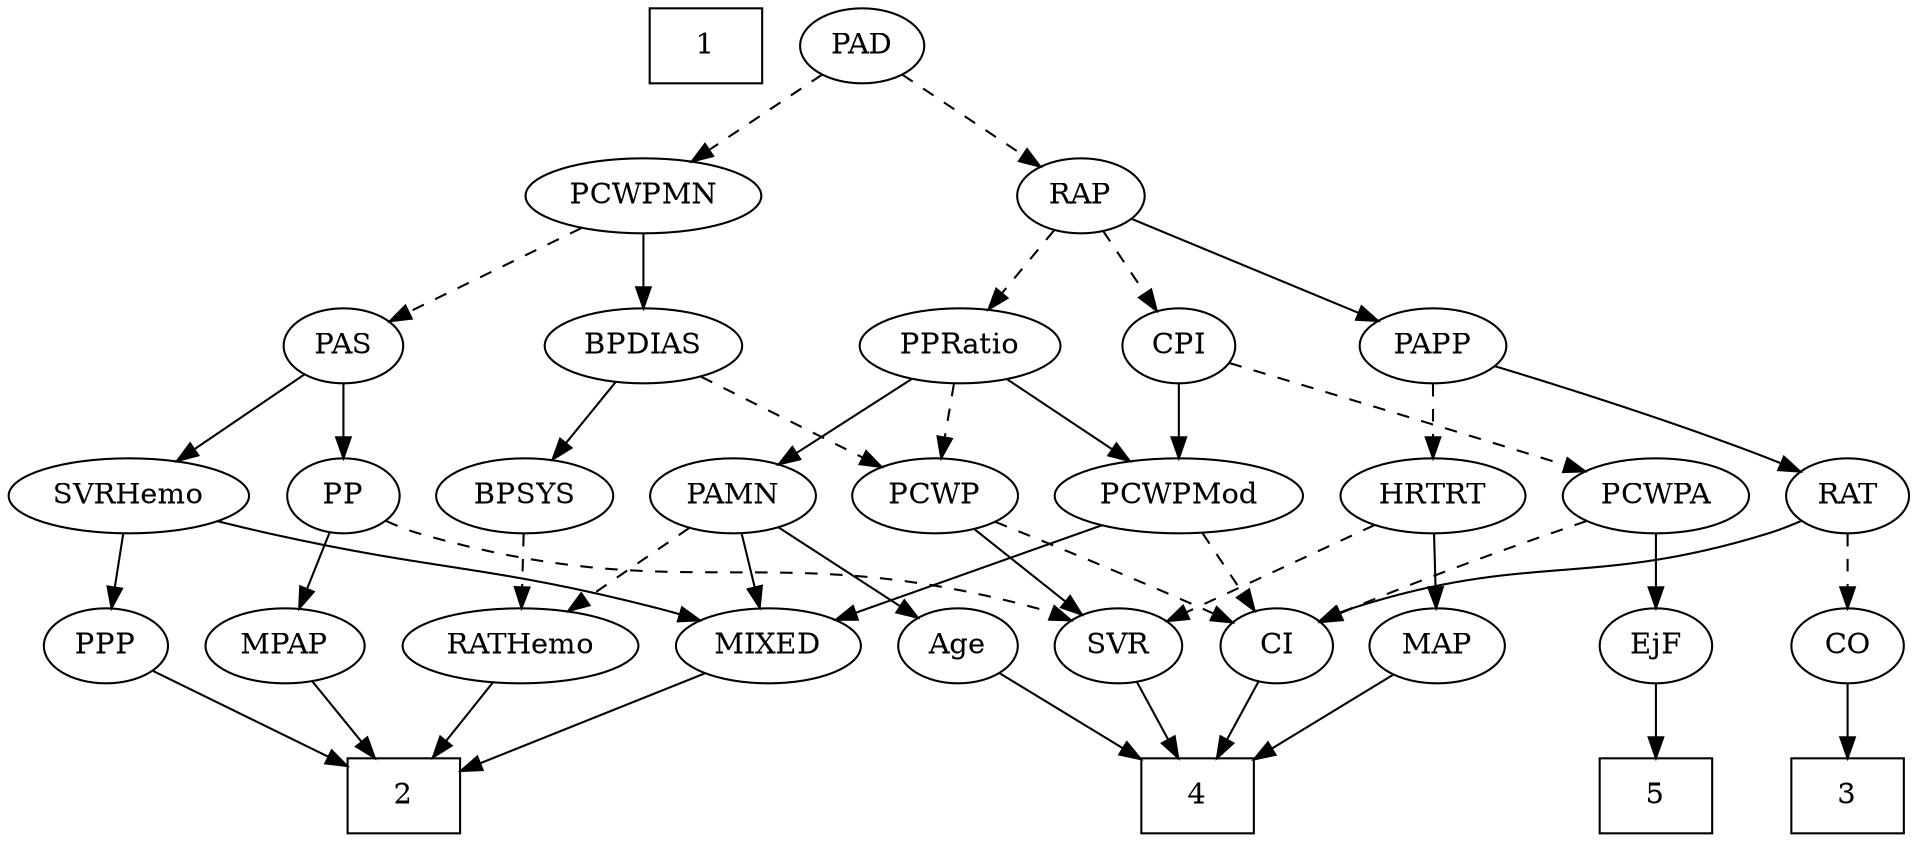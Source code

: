 strict digraph {
	graph [bb="0,0,837.34,396"];
	node [label="\N"];
	1	[height=0.5,
		pos="390.3,378",
		shape=box,
		width=0.75];
	2	[height=0.5,
		pos="668.3,18",
		shape=box,
		width=0.75];
	3	[height=0.5,
		pos="27.298,18",
		shape=box,
		width=0.75];
	4	[height=0.5,
		pos="314.3,18",
		shape=box,
		width=0.75];
	5	[height=0.5,
		pos="114.3,18",
		shape=box,
		width=0.75];
	Age	[height=0.5,
		pos="424.3,90",
		width=0.75];
	Age -> 4	[pos="e,341.07,36.034 405.14,76.807 389.83,67.068 367.97,53.156 349.53,41.421",
		style=solid];
	EjF	[height=0.5,
		pos="114.3,90",
		width=0.75];
	EjF -> 5	[pos="e,114.3,36.104 114.3,71.697 114.3,63.983 114.3,54.712 114.3,46.112",
		style=solid];
	RAP	[height=0.5,
		pos="366.3,306",
		width=0.77632];
	CPI	[height=0.5,
		pos="323.3,234",
		width=0.75];
	RAP -> CPI	[pos="e,333.02,250.82 356.54,289.12 351.15,280.34 344.35,269.26 338.3,259.42",
		style=dashed];
	PPRatio	[height=0.5,
		pos="418.3,234",
		width=1.1013];
	RAP -> PPRatio	[pos="e,406.06,251.47 377.84,289.46 384.32,280.74 392.55,269.65 399.9,259.76",
		style=dashed];
	PAPP	[height=0.5,
		pos="213.3,234",
		width=0.88464];
	RAP -> PAPP	[pos="e,237.34,246 344.05,294.82 318.4,283.09 275.98,263.68 246.44,250.16",
		style=solid];
	MIXED	[height=0.5,
		pos="509.3,90",
		width=1.1193];
	MIXED -> 2	[pos="e,641.18,30.937 536.99,76.807 563.29,65.229 602.99,47.752 631.85,35.047",
		style=solid];
	MPAP	[height=0.5,
		pos="719.3,90",
		width=0.97491];
	MPAP -> 2	[pos="e,680.77,36.124 707.47,72.765 701.34,64.354 693.72,53.89 686.83,44.436",
		style=solid];
	BPSYS	[height=0.5,
		pos="609.3,162",
		width=1.0471];
	RATHemo	[height=0.5,
		pos="617.3,90",
		width=1.3721];
	BPSYS -> RATHemo	[pos="e,615.34,108.1 611.28,143.7 612.16,135.98 613.22,126.71 614.2,118.11",
		style=dashed];
	PAD	[height=0.5,
		pos="464.3,378",
		width=0.79437];
	PAD -> RAP	[pos="e,384.32,319.87 445.86,363.83 430.85,353.11 409.46,337.83 392.64,325.82",
		style=dashed];
	PCWPMN	[height=0.5,
		pos="561.3,306",
		width=1.3902];
	PAD -> PCWPMN	[pos="e,539.75,322.55 482.54,363.83 496.25,353.94 515.32,340.18 531.27,328.67",
		style=dashed];
	CO	[height=0.5,
		pos="27.298,90",
		width=0.75];
	CO -> 3	[pos="e,27.298,36.104 27.298,71.697 27.298,63.983 27.298,54.712 27.298,46.112",
		style=solid];
	PAS	[height=0.5,
		pos="692.3,234",
		width=0.75];
	SVRHemo	[height=0.5,
		pos="787.3,162",
		width=1.3902];
	PAS -> SVRHemo	[pos="e,766.34,178.45 709.72,220.16 723.19,210.24 742.14,196.27 757.94,184.63",
		style=solid];
	PP	[height=0.5,
		pos="692.3,162",
		width=0.75];
	PAS -> PP	[pos="e,692.3,180.1 692.3,215.7 692.3,207.98 692.3,198.71 692.3,190.11",
		style=solid];
	PAMN	[height=0.5,
		pos="517.3,162",
		width=1.011];
	PAMN -> Age	[pos="e,441.66,104.07 498.03,146.5 484.02,135.95 464.93,121.58 449.68,110.1",
		style=solid];
	PAMN -> MIXED	[pos="e,511.25,108.1 515.32,143.7 514.44,135.98 513.38,126.71 512.4,118.11",
		style=solid];
	PAMN -> RATHemo	[pos="e,595.36,106.36 537.53,146.83 551.69,136.92 570.85,123.51 586.85,112.31",
		style=dashed];
	RATHemo -> 2	[pos="e,655.59,36.447 629.38,72.411 635.43,64.115 642.88,53.891 649.63,44.615",
		style=solid];
	PCWPMod	[height=0.5,
		pos="323.3,162",
		width=1.4443];
	CPI -> PCWPMod	[pos="e,323.3,180.1 323.3,215.7 323.3,207.98 323.3,198.71 323.3,190.11",
		style=solid];
	PCWPA	[height=0.5,
		pos="114.3,162",
		width=1.1555];
	CPI -> PCWPA	[pos="e,146.03,173.82 299.58,225.14 268.49,214.83 212.28,196.15 164.3,180 161.44,179.04 158.48,178.04 155.51,177.03",
		style=dashed];
	RAT	[height=0.5,
		pos="27.298,162",
		width=0.75827];
	RAT -> CO	[pos="e,27.298,108.1 27.298,143.7 27.298,135.98 27.298,126.71 27.298,118.11",
		style=dashed];
	CI	[height=0.5,
		pos="278.3,90",
		width=0.75];
	RAT -> CI	[pos="e,257.71,101.77 48.267,150.05 53.112,147.82 58.311,145.65 63.298,144 140.33,118.49 165.26,133.51 242.3,108 244.22,107.36 246.17,\
106.65 248.12,105.89",
		style=solid];
	SVR	[height=0.5,
		pos="351.3,90",
		width=0.77632];
	SVR -> 4	[pos="e,323.35,36.124 342.72,72.765 338.36,64.525 332.96,54.317 328.05,45.016",
		style=solid];
	PCWPMod -> MIXED	[pos="e,479.39,102.26 357.41,148.16 389.2,136.2 436.58,118.37 469.95,105.81",
		style=solid];
	PCWPMod -> CI	[pos="e,288.47,106.83 312.4,144.05 306.89,135.47 300.08,124.89 294.01,115.44",
		style=dashed];
	PCWPA -> EjF	[pos="e,114.3,108.1 114.3,143.7 114.3,135.98 114.3,126.71 114.3,118.11",
		style=solid];
	PCWPA -> CI	[pos="e,257.06,101.24 143.96,149.19 170.01,138.71 208.87,122.8 242.3,108 244.1,107.2 245.95,106.37 247.8,105.53",
		style=dashed];
	PCWPMN -> PAS	[pos="e,671.94,245.88 588.12,290.67 609.87,279.05 640.47,262.69 662.89,250.72",
		style=dashed];
	BPDIAS	[height=0.5,
		pos="561.3,234",
		width=1.1735];
	PCWPMN -> BPDIAS	[pos="e,561.3,252.1 561.3,287.7 561.3,279.98 561.3,270.71 561.3,262.11",
		style=solid];
	SVRHemo -> MIXED	[pos="e,539.53,101.92 749.95,149.81 742.79,147.78 735.33,145.76 728.3,144 653.8,125.36 633.34,128.4 559.3,108 555.97,107.08 552.54,106.07 \
549.11,105",
		style=solid];
	PPP	[height=0.5,
		pos="799.3,90",
		width=0.75];
	SVRHemo -> PPP	[pos="e,796.37,108.1 790.26,143.7 791.59,135.98 793.18,126.71 794.65,118.11",
		style=solid];
	BPDIAS -> BPSYS	[pos="e,598,179.47 572.67,216.41 578.53,207.87 585.79,197.28 592.3,187.79",
		style=solid];
	PCWP	[height=0.5,
		pos="428.3,162",
		width=0.97491];
	BPDIAS -> PCWP	[pos="e,452.08,175.51 535.65,219.5 514.42,208.33 484.12,192.38 461.12,180.28",
		style=dashed];
	MAP	[height=0.5,
		pos="202.3,90",
		width=0.84854];
	MAP -> 4	[pos="e,287,36.06 222.58,76.324 238.14,66.596 260.03,52.92 278.51,41.366",
		style=solid];
	PP -> MPAP	[pos="e,712.76,107.96 698.7,144.41 701.81,136.34 705.63,126.43 709.13,117.35",
		style=solid];
	PP -> SVR	[pos="e,372.4,102 671.79,149.99 666.83,147.7 661.47,145.53 656.3,144 541.04,109.94 503.73,141.46 388.3,108 386.15,107.38 383.96,106.65 \
381.78,105.85",
		style=dashed];
	PPP -> 2	[pos="e,695.44,33.504 778.83,78.062 758.92,67.424 728.25,51.038 704.27,38.222",
		style=solid];
	PPRatio -> PAMN	[pos="e,497.15,177.25 438.81,218.5 453.24,208.29 472.75,194.5 488.71,183.22",
		style=solid];
	PPRatio -> PCWPMod	[pos="e,344.4,178.55 398.15,218.15 384.95,208.43 367.47,195.54 352.72,184.68",
		style=solid];
	PPRatio -> PCWP	[pos="e,425.85,180.1 420.77,215.7 421.87,207.98 423.2,198.71 424.42,190.11",
		style=dashed];
	PCWP -> SVR	[pos="e,366.92,105.21 411.59,145.81 400.7,135.92 386.35,122.87 374.38,111.99",
		style=solid];
	PCWP -> CI	[pos="e,299.61,101.09 402.92,149.26 379.81,138.54 344.73,122.26 314.3,108 312.51,107.16 310.68,106.3 308.83,105.43",
		style=dashed];
	CI -> 4	[pos="e,305.49,36.124 286.65,72.765 290.84,64.611 296.03,54.529 300.77,45.307",
		style=solid];
	PAPP -> RAT	[pos="e,48.458,173.43 186.16,224.33 155.88,214.45 105.57,197.4 63.298,180 61.476,179.25 59.614,178.46 57.743,177.64",
		style=solid];
	HRTRT	[height=0.5,
		pos="213.3,162",
		width=1.1013];
	PAPP -> HRTRT	[pos="e,213.3,180.1 213.3,215.7 213.3,207.98 213.3,198.71 213.3,190.11",
		style=dashed];
	HRTRT -> SVR	[pos="e,329.88,101.87 238.93,148 262.05,136.27 296.1,119 320.65,106.55",
		style=dashed];
	HRTRT -> MAP	[pos="e,204.99,108.1 210.58,143.7 209.37,135.98 207.91,126.71 206.56,118.11",
		style=solid];
}
